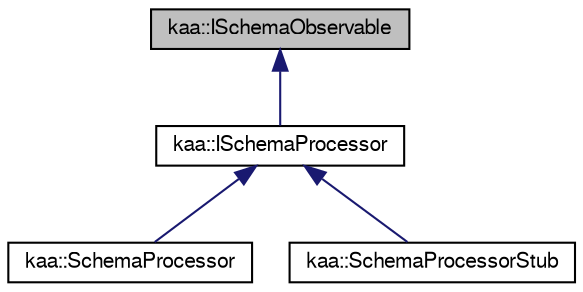 digraph "kaa::ISchemaObservable"
{
  bgcolor="transparent";
  edge [fontname="FreeSans",fontsize="10",labelfontname="FreeSans",labelfontsize="10"];
  node [fontname="FreeSans",fontsize="10",shape=record];
  Node1 [label="kaa::ISchemaObservable",height=0.2,width=0.4,color="black", fillcolor="grey75", style="filled" fontcolor="black"];
  Node1 -> Node2 [dir="back",color="midnightblue",fontsize="10",style="solid",fontname="FreeSans"];
  Node2 [label="kaa::ISchemaProcessor",height=0.2,width=0.4,color="black",URL="$classkaa_1_1ISchemaProcessor.html"];
  Node2 -> Node3 [dir="back",color="midnightblue",fontsize="10",style="solid",fontname="FreeSans"];
  Node3 [label="kaa::SchemaProcessor",height=0.2,width=0.4,color="black",URL="$classkaa_1_1SchemaProcessor.html"];
  Node2 -> Node4 [dir="back",color="midnightblue",fontsize="10",style="solid",fontname="FreeSans"];
  Node4 [label="kaa::SchemaProcessorStub",height=0.2,width=0.4,color="black",URL="$classkaa_1_1SchemaProcessorStub.html"];
}
